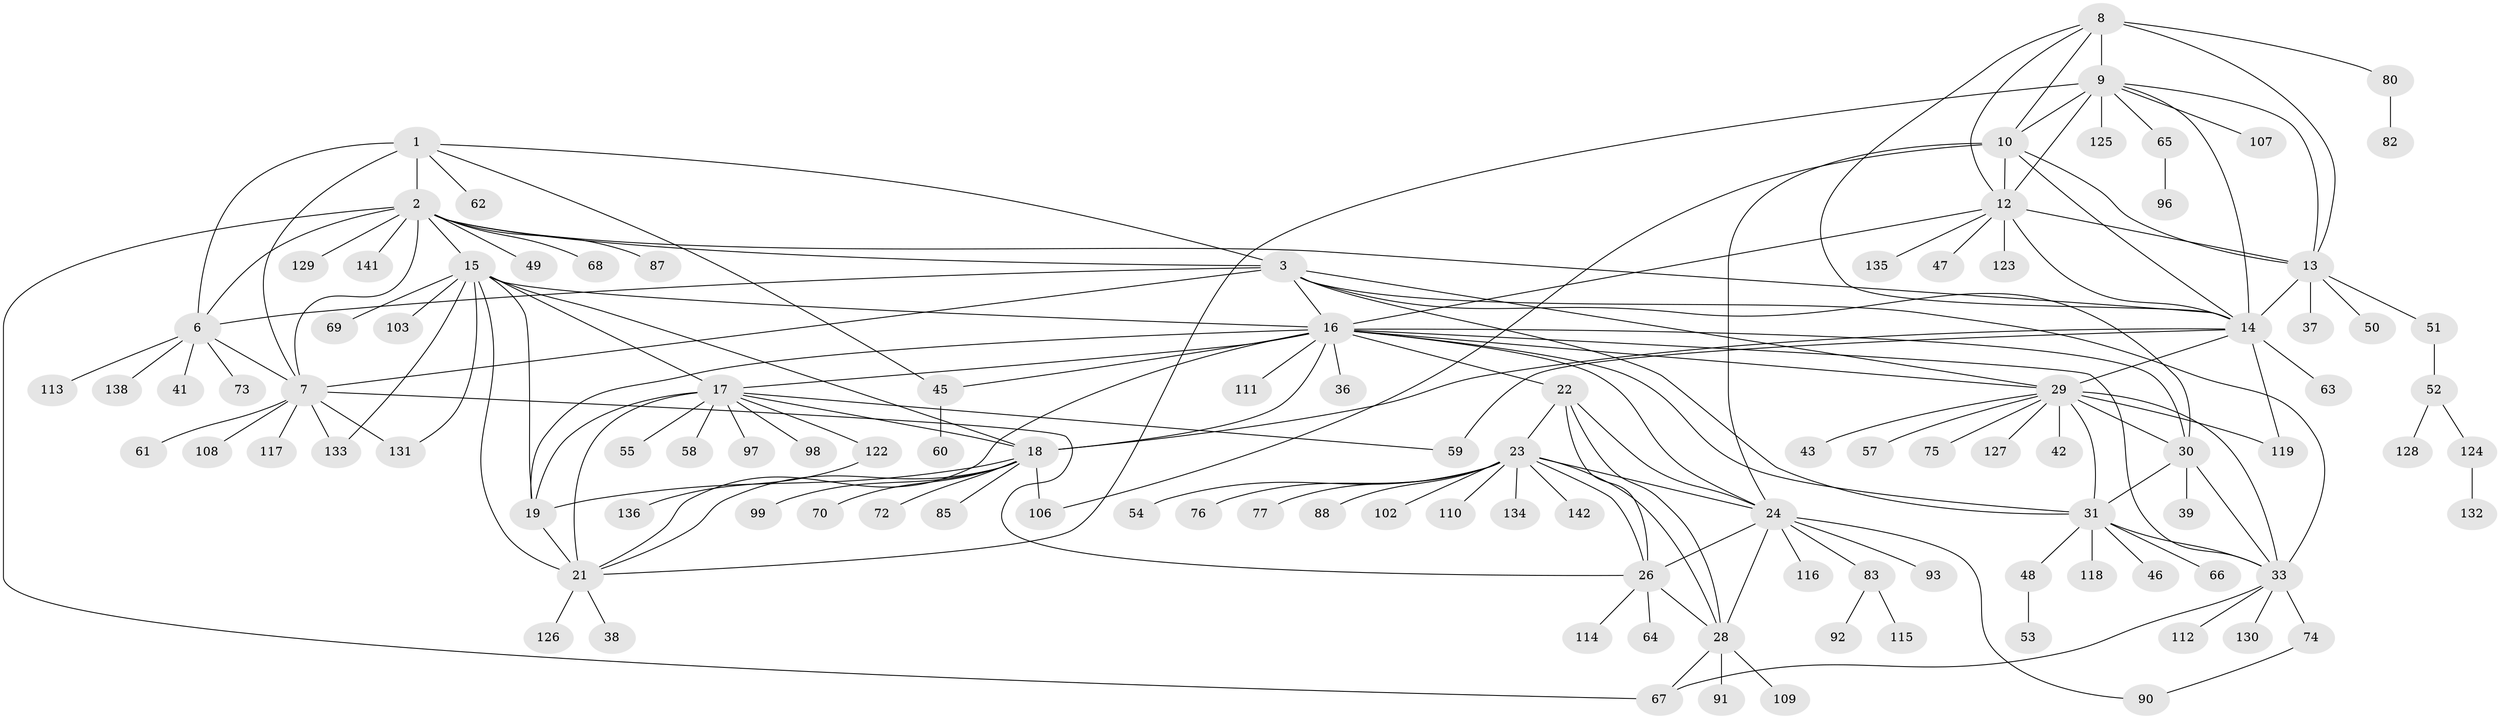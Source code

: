 // original degree distribution, {8: 0.03496503496503497, 7: 0.03496503496503497, 13: 0.027972027972027972, 6: 0.013986013986013986, 11: 0.02097902097902098, 10: 0.04895104895104895, 9: 0.04895104895104895, 12: 0.013986013986013986, 1: 0.5874125874125874, 3: 0.03496503496503497, 2: 0.1258741258741259, 4: 0.006993006993006993}
// Generated by graph-tools (version 1.1) at 2025/42/03/06/25 10:42:10]
// undirected, 112 vertices, 170 edges
graph export_dot {
graph [start="1"]
  node [color=gray90,style=filled];
  1 [super="+5"];
  2 [super="+4"];
  3 [super="+34"];
  6 [super="+44"];
  7 [super="+95"];
  8 [super="+140"];
  9 [super="+11"];
  10 [super="+94"];
  12 [super="+84"];
  13;
  14 [super="+89"];
  15 [super="+79"];
  16 [super="+32"];
  17 [super="+20"];
  18 [super="+81"];
  19 [super="+56"];
  21 [super="+143"];
  22 [super="+101"];
  23 [super="+25"];
  24 [super="+27"];
  26 [super="+139"];
  28 [super="+105"];
  29 [super="+78"];
  30;
  31 [super="+40"];
  33 [super="+35"];
  36;
  37;
  38;
  39;
  41;
  42;
  43;
  45;
  46;
  47;
  48;
  49;
  50;
  51 [super="+120"];
  52 [super="+86"];
  53;
  54;
  55;
  57;
  58;
  59;
  60;
  61;
  62;
  63;
  64;
  65;
  66;
  67 [super="+121"];
  68;
  69 [super="+71"];
  70;
  72;
  73;
  74;
  75 [super="+104"];
  76;
  77;
  80;
  82;
  83;
  85;
  87;
  88;
  90 [super="+100"];
  91;
  92;
  93;
  96;
  97;
  98;
  99;
  102;
  103;
  106;
  107;
  108;
  109;
  110;
  111;
  112;
  113;
  114;
  115;
  116;
  117;
  118;
  119 [super="+137"];
  122;
  123;
  124;
  125;
  126;
  127;
  128;
  129;
  130;
  131;
  132;
  133;
  134;
  135;
  136;
  138;
  141;
  142;
  1 -- 2 [weight=4];
  1 -- 3 [weight=2];
  1 -- 6 [weight=2];
  1 -- 7 [weight=2];
  1 -- 45;
  1 -- 62;
  2 -- 3 [weight=2];
  2 -- 6 [weight=2];
  2 -- 7 [weight=2];
  2 -- 15;
  2 -- 129;
  2 -- 67;
  2 -- 68;
  2 -- 141;
  2 -- 14;
  2 -- 49;
  2 -- 87;
  3 -- 6;
  3 -- 7;
  3 -- 33 [weight=2];
  3 -- 29;
  3 -- 30;
  3 -- 31;
  3 -- 16;
  6 -- 7;
  6 -- 41;
  6 -- 73;
  6 -- 113;
  6 -- 138;
  7 -- 26;
  7 -- 61;
  7 -- 108;
  7 -- 117;
  7 -- 131;
  7 -- 133;
  8 -- 9 [weight=2];
  8 -- 10;
  8 -- 12;
  8 -- 13;
  8 -- 14;
  8 -- 80;
  9 -- 10 [weight=2];
  9 -- 12 [weight=2];
  9 -- 13 [weight=2];
  9 -- 14 [weight=2];
  9 -- 21;
  9 -- 65;
  9 -- 107;
  9 -- 125;
  10 -- 12;
  10 -- 13;
  10 -- 14;
  10 -- 24;
  10 -- 106;
  12 -- 13;
  12 -- 14;
  12 -- 47;
  12 -- 123;
  12 -- 16;
  12 -- 135;
  13 -- 14;
  13 -- 37;
  13 -- 50;
  13 -- 51;
  14 -- 59;
  14 -- 63;
  14 -- 119;
  14 -- 18;
  14 -- 29;
  15 -- 16;
  15 -- 17 [weight=2];
  15 -- 18;
  15 -- 19;
  15 -- 21;
  15 -- 69;
  15 -- 103;
  15 -- 131;
  15 -- 133;
  16 -- 17 [weight=2];
  16 -- 18;
  16 -- 19;
  16 -- 21;
  16 -- 36;
  16 -- 111;
  16 -- 33 [weight=2];
  16 -- 45;
  16 -- 22;
  16 -- 29;
  16 -- 30;
  16 -- 31;
  16 -- 24;
  17 -- 18 [weight=2];
  17 -- 19 [weight=2];
  17 -- 21 [weight=2];
  17 -- 58;
  17 -- 59;
  17 -- 98;
  17 -- 97;
  17 -- 55;
  17 -- 122;
  18 -- 19;
  18 -- 21;
  18 -- 70;
  18 -- 72;
  18 -- 85;
  18 -- 99;
  18 -- 106;
  19 -- 21;
  21 -- 38;
  21 -- 126;
  22 -- 23 [weight=2];
  22 -- 24 [weight=2];
  22 -- 26;
  22 -- 28;
  23 -- 24 [weight=4];
  23 -- 26 [weight=2];
  23 -- 28 [weight=2];
  23 -- 76;
  23 -- 102;
  23 -- 142;
  23 -- 134;
  23 -- 77;
  23 -- 110;
  23 -- 54;
  23 -- 88;
  24 -- 26 [weight=2];
  24 -- 28 [weight=2];
  24 -- 83;
  24 -- 93;
  24 -- 116;
  24 -- 90;
  26 -- 28;
  26 -- 64;
  26 -- 114;
  28 -- 91;
  28 -- 109;
  28 -- 67;
  29 -- 30;
  29 -- 31;
  29 -- 33 [weight=2];
  29 -- 42;
  29 -- 43;
  29 -- 57;
  29 -- 75;
  29 -- 119;
  29 -- 127;
  30 -- 31;
  30 -- 33 [weight=2];
  30 -- 39;
  31 -- 33 [weight=2];
  31 -- 46;
  31 -- 48;
  31 -- 66;
  31 -- 118;
  33 -- 112;
  33 -- 130;
  33 -- 67;
  33 -- 74;
  45 -- 60;
  48 -- 53;
  51 -- 52;
  52 -- 124;
  52 -- 128;
  65 -- 96;
  74 -- 90;
  80 -- 82;
  83 -- 92;
  83 -- 115;
  122 -- 136;
  124 -- 132;
}
